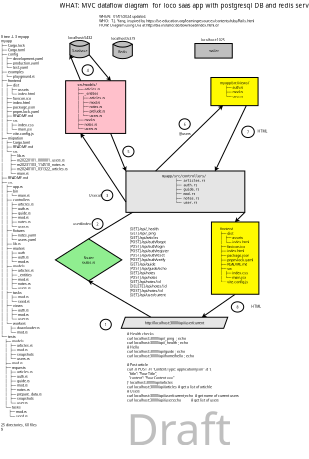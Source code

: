 <?xml version="1.0" encoding="UTF-8"?>
<dia:diagram xmlns:dia="http://www.lysator.liu.se/~alla/dia/">
  <dia:layer name="Background" visible="true" active="true">
    <dia:object type="Standard - Line" version="0" id="O0">
      <dia:attribute name="obj_pos">
        <dia:point val="34.996,59.212"/>
      </dia:attribute>
      <dia:attribute name="obj_bb">
        <dia:rectangle val="23.61,52.55;35.064,59.28"/>
      </dia:attribute>
      <dia:attribute name="conn_endpoints">
        <dia:point val="34.996,59.212"/>
        <dia:point val="23.707,52.62"/>
      </dia:attribute>
      <dia:attribute name="numcp">
        <dia:int val="1"/>
      </dia:attribute>
      <dia:attribute name="end_arrow">
        <dia:enum val="22"/>
      </dia:attribute>
      <dia:attribute name="end_arrow_length">
        <dia:real val="0.5"/>
      </dia:attribute>
      <dia:attribute name="end_arrow_width">
        <dia:real val="0.5"/>
      </dia:attribute>
      <dia:connections>
        <dia:connection handle="0" to="O13" connection="1"/>
        <dia:connection handle="1" to="O5" connection="8"/>
      </dia:connections>
    </dia:object>
    <dia:object type="Standard - Line" version="0" id="O1">
      <dia:attribute name="obj_pos">
        <dia:point val="22.261,16.34"/>
      </dia:attribute>
      <dia:attribute name="obj_bb">
        <dia:rectangle val="20.202,11.544;22.326,16.405"/>
      </dia:attribute>
      <dia:attribute name="conn_endpoints">
        <dia:point val="22.261,16.34"/>
        <dia:point val="20.311,11.647"/>
      </dia:attribute>
      <dia:attribute name="numcp">
        <dia:int val="1"/>
      </dia:attribute>
      <dia:attribute name="end_arrow">
        <dia:enum val="22"/>
      </dia:attribute>
      <dia:attribute name="end_arrow_length">
        <dia:real val="0.5"/>
      </dia:attribute>
      <dia:attribute name="end_arrow_width">
        <dia:real val="0.5"/>
      </dia:attribute>
    </dia:object>
    <dia:object type="Standard - Line" version="0" id="O2">
      <dia:attribute name="obj_pos">
        <dia:point val="23.707,45.008"/>
      </dia:attribute>
      <dia:attribute name="obj_bb">
        <dia:rectangle val="23.638,36.271;38.121,45.077"/>
      </dia:attribute>
      <dia:attribute name="conn_endpoints">
        <dia:point val="23.707,45.008"/>
        <dia:point val="38.025,36.34"/>
      </dia:attribute>
      <dia:attribute name="numcp">
        <dia:int val="1"/>
      </dia:attribute>
      <dia:attribute name="end_arrow">
        <dia:enum val="22"/>
      </dia:attribute>
      <dia:attribute name="end_arrow_length">
        <dia:real val="0.5"/>
      </dia:attribute>
      <dia:attribute name="end_arrow_width">
        <dia:real val="0.5"/>
      </dia:attribute>
      <dia:connections>
        <dia:connection handle="0" to="O5" connection="0"/>
      </dia:connections>
    </dia:object>
    <dia:object type="Flowchart - Box" version="0" id="O3">
      <dia:attribute name="obj_pos">
        <dia:point val="30.475,32.699"/>
      </dia:attribute>
      <dia:attribute name="obj_bb">
        <dia:rectangle val="30.425,32.649;52.075,40.249"/>
      </dia:attribute>
      <dia:attribute name="elem_corner">
        <dia:point val="30.475,32.699"/>
      </dia:attribute>
      <dia:attribute name="elem_width">
        <dia:real val="21.55"/>
      </dia:attribute>
      <dia:attribute name="elem_height">
        <dia:real val="7.5"/>
      </dia:attribute>
      <dia:attribute name="border_width">
        <dia:real val="0.1"/>
      </dia:attribute>
      <dia:attribute name="inner_color">
        <dia:color val="#e5e5e5"/>
      </dia:attribute>
      <dia:attribute name="show_background">
        <dia:boolean val="true"/>
      </dia:attribute>
      <dia:attribute name="padding">
        <dia:real val="0.5"/>
      </dia:attribute>
      <dia:attribute name="text">
        <dia:composite type="text">
          <dia:attribute name="string">
            <dia:string>#myapp/src/controllers/
     ├── articles.rs
 ├── auth.rs
  ├── guide.rs
├── mod.rs
  ├── notes.rs
 └── user.rs
#</dia:string>
          </dia:attribute>
          <dia:attribute name="font">
            <dia:font family="Consolas" style="0" name="Courier"/>
          </dia:attribute>
          <dia:attribute name="height">
            <dia:real val="0.8"/>
          </dia:attribute>
          <dia:attribute name="pos">
            <dia:point val="41.25,33.839"/>
          </dia:attribute>
          <dia:attribute name="color">
            <dia:color val="#000000"/>
          </dia:attribute>
          <dia:attribute name="alignment">
            <dia:enum val="1"/>
          </dia:attribute>
        </dia:composite>
      </dia:attribute>
    </dia:object>
    <dia:object type="Flowchart - Box" version="0" id="O4">
      <dia:attribute name="obj_pos">
        <dia:point val="45.876,15.75"/>
      </dia:attribute>
      <dia:attribute name="obj_bb">
        <dia:rectangle val="45.826,15.7;54.475,20.9"/>
      </dia:attribute>
      <dia:attribute name="elem_corner">
        <dia:point val="45.876,15.75"/>
      </dia:attribute>
      <dia:attribute name="elem_width">
        <dia:real val="8.549"/>
      </dia:attribute>
      <dia:attribute name="elem_height">
        <dia:real val="5.1"/>
      </dia:attribute>
      <dia:attribute name="border_width">
        <dia:real val="0.1"/>
      </dia:attribute>
      <dia:attribute name="inner_color">
        <dia:color val="#fffa00"/>
      </dia:attribute>
      <dia:attribute name="show_background">
        <dia:boolean val="true"/>
      </dia:attribute>
      <dia:attribute name="padding">
        <dia:real val="0.5"/>
      </dia:attribute>
      <dia:attribute name="text">
        <dia:composite type="text">
          <dia:attribute name="string">
            <dia:string>#myapp/src/views/
├── auth.rs
├── mod.rs
└── user.rs
#</dia:string>
          </dia:attribute>
          <dia:attribute name="font">
            <dia:font family="sans" style="0" name="Helvetica"/>
          </dia:attribute>
          <dia:attribute name="height">
            <dia:real val="0.8"/>
          </dia:attribute>
          <dia:attribute name="pos">
            <dia:point val="50.151,16.94"/>
          </dia:attribute>
          <dia:attribute name="color">
            <dia:color val="#000000"/>
          </dia:attribute>
          <dia:attribute name="alignment">
            <dia:enum val="1"/>
          </dia:attribute>
        </dia:composite>
      </dia:attribute>
    </dia:object>
    <dia:object type="Flowchart - Diamond" version="0" id="O5">
      <dia:attribute name="obj_pos">
        <dia:point val="17.689,45.008"/>
      </dia:attribute>
      <dia:attribute name="obj_bb">
        <dia:rectangle val="17.639,44.958;29.775,52.67"/>
      </dia:attribute>
      <dia:attribute name="elem_corner">
        <dia:point val="17.689,45.008"/>
      </dia:attribute>
      <dia:attribute name="elem_width">
        <dia:real val="12.036"/>
      </dia:attribute>
      <dia:attribute name="elem_height">
        <dia:real val="7.611"/>
      </dia:attribute>
      <dia:attribute name="border_width">
        <dia:real val="0.1"/>
      </dia:attribute>
      <dia:attribute name="inner_color">
        <dia:color val="#90ee90"/>
      </dia:attribute>
      <dia:attribute name="show_background">
        <dia:boolean val="true"/>
      </dia:attribute>
      <dia:attribute name="padding">
        <dia:real val="0.354"/>
      </dia:attribute>
      <dia:attribute name="text">
        <dia:composite type="text">
          <dia:attribute name="string">
            <dia:string>#Router
routes.rs#</dia:string>
          </dia:attribute>
          <dia:attribute name="font">
            <dia:font family="sans" style="0" name="Helvetica"/>
          </dia:attribute>
          <dia:attribute name="height">
            <dia:real val="0.8"/>
          </dia:attribute>
          <dia:attribute name="pos">
            <dia:point val="23.707,48.654"/>
          </dia:attribute>
          <dia:attribute name="color">
            <dia:color val="#000000"/>
          </dia:attribute>
          <dia:attribute name="alignment">
            <dia:enum val="1"/>
          </dia:attribute>
        </dia:composite>
      </dia:attribute>
    </dia:object>
    <dia:object type="Standard - Line" version="0" id="O6">
      <dia:attribute name="obj_pos">
        <dia:point val="50.275,55.045"/>
      </dia:attribute>
      <dia:attribute name="obj_bb">
        <dia:rectangle val="44.189,54.975;50.345,59.282"/>
      </dia:attribute>
      <dia:attribute name="conn_endpoints">
        <dia:point val="50.275,55.045"/>
        <dia:point val="44.281,59.212"/>
      </dia:attribute>
      <dia:attribute name="numcp">
        <dia:int val="1"/>
      </dia:attribute>
      <dia:attribute name="end_arrow">
        <dia:enum val="22"/>
      </dia:attribute>
      <dia:attribute name="end_arrow_length">
        <dia:real val="0.5"/>
      </dia:attribute>
      <dia:attribute name="end_arrow_width">
        <dia:real val="0.5"/>
      </dia:attribute>
    </dia:object>
    <dia:object type="Standard - Line" version="0" id="O7">
      <dia:attribute name="obj_pos">
        <dia:point val="35.862,32.699"/>
      </dia:attribute>
      <dia:attribute name="obj_bb">
        <dia:rectangle val="35.792,20.772;48.094,32.77"/>
      </dia:attribute>
      <dia:attribute name="conn_endpoints">
        <dia:point val="35.862,32.699"/>
        <dia:point val="48.014,20.85"/>
      </dia:attribute>
      <dia:attribute name="numcp">
        <dia:int val="1"/>
      </dia:attribute>
      <dia:attribute name="end_arrow">
        <dia:enum val="22"/>
      </dia:attribute>
      <dia:attribute name="end_arrow_length">
        <dia:real val="0.5"/>
      </dia:attribute>
      <dia:attribute name="end_arrow_width">
        <dia:real val="0.5"/>
      </dia:attribute>
      <dia:connections>
        <dia:connection handle="0" to="O3" connection="1"/>
        <dia:connection handle="1" to="O4" connection="12"/>
      </dia:connections>
    </dia:object>
    <dia:object type="Standard - Line" version="0" id="O8">
      <dia:attribute name="obj_pos">
        <dia:point val="52.288,20.85"/>
      </dia:attribute>
      <dia:attribute name="obj_bb">
        <dia:rectangle val="46.557,20.783;52.355,32.8"/>
      </dia:attribute>
      <dia:attribute name="conn_endpoints">
        <dia:point val="52.288,20.85"/>
        <dia:point val="46.638,32.699"/>
      </dia:attribute>
      <dia:attribute name="numcp">
        <dia:int val="1"/>
      </dia:attribute>
      <dia:attribute name="end_arrow">
        <dia:enum val="22"/>
      </dia:attribute>
      <dia:attribute name="end_arrow_length">
        <dia:real val="0.5"/>
      </dia:attribute>
      <dia:attribute name="end_arrow_width">
        <dia:real val="0.5"/>
      </dia:attribute>
      <dia:connections>
        <dia:connection handle="0" to="O4" connection="14"/>
        <dia:connection handle="1" to="O3" connection="3"/>
      </dia:connections>
    </dia:object>
    <dia:object type="Standard - Line" version="0" id="O9">
      <dia:attribute name="obj_pos">
        <dia:point val="30.475,38.324"/>
      </dia:attribute>
      <dia:attribute name="obj_bb">
        <dia:rectangle val="22.192,25.797;30.544,38.394"/>
      </dia:attribute>
      <dia:attribute name="conn_endpoints">
        <dia:point val="30.475,38.324"/>
        <dia:point val="22.261,25.89"/>
      </dia:attribute>
      <dia:attribute name="numcp">
        <dia:int val="1"/>
      </dia:attribute>
      <dia:attribute name="end_arrow">
        <dia:enum val="22"/>
      </dia:attribute>
      <dia:attribute name="end_arrow_length">
        <dia:real val="0.5"/>
      </dia:attribute>
      <dia:attribute name="end_arrow_width">
        <dia:real val="0.5"/>
      </dia:attribute>
      <dia:connections>
        <dia:connection handle="0" to="O3" connection="9"/>
      </dia:connections>
    </dia:object>
    <dia:object type="Flowchart - Ellipse" version="0" id="O10">
      <dia:attribute name="obj_pos">
        <dia:point val="25.8,59.579"/>
      </dia:attribute>
      <dia:attribute name="obj_bb">
        <dia:rectangle val="25.75,59.529;27.872,61.542"/>
      </dia:attribute>
      <dia:attribute name="elem_corner">
        <dia:point val="25.8,59.579"/>
      </dia:attribute>
      <dia:attribute name="elem_width">
        <dia:real val="2.022"/>
      </dia:attribute>
      <dia:attribute name="elem_height">
        <dia:real val="1.913"/>
      </dia:attribute>
      <dia:attribute name="show_background">
        <dia:boolean val="true"/>
      </dia:attribute>
      <dia:attribute name="padding">
        <dia:real val="0.354"/>
      </dia:attribute>
      <dia:attribute name="text">
        <dia:composite type="text">
          <dia:attribute name="string">
            <dia:string>#1#</dia:string>
          </dia:attribute>
          <dia:attribute name="font">
            <dia:font family="sans" style="0" name="Helvetica"/>
          </dia:attribute>
          <dia:attribute name="height">
            <dia:real val="0.8"/>
          </dia:attribute>
          <dia:attribute name="pos">
            <dia:point val="26.811,60.775"/>
          </dia:attribute>
          <dia:attribute name="color">
            <dia:color val="#000000"/>
          </dia:attribute>
          <dia:attribute name="alignment">
            <dia:enum val="1"/>
          </dia:attribute>
        </dia:composite>
      </dia:attribute>
    </dia:object>
    <dia:object type="Flowchart - Ellipse" version="0" id="O11">
      <dia:attribute name="obj_pos">
        <dia:point val="22.533,13.448"/>
      </dia:attribute>
      <dia:attribute name="obj_bb">
        <dia:rectangle val="22.483,13.398;24.605,15.411"/>
      </dia:attribute>
      <dia:attribute name="elem_corner">
        <dia:point val="22.533,13.448"/>
      </dia:attribute>
      <dia:attribute name="elem_width">
        <dia:real val="2.022"/>
      </dia:attribute>
      <dia:attribute name="elem_height">
        <dia:real val="1.913"/>
      </dia:attribute>
      <dia:attribute name="show_background">
        <dia:boolean val="true"/>
      </dia:attribute>
      <dia:attribute name="padding">
        <dia:real val="0.354"/>
      </dia:attribute>
      <dia:attribute name="text">
        <dia:composite type="text">
          <dia:attribute name="string">
            <dia:string>#4#</dia:string>
          </dia:attribute>
          <dia:attribute name="font">
            <dia:font family="sans" style="0" name="Helvetica"/>
          </dia:attribute>
          <dia:attribute name="height">
            <dia:real val="0.8"/>
          </dia:attribute>
          <dia:attribute name="pos">
            <dia:point val="23.544,14.644"/>
          </dia:attribute>
          <dia:attribute name="color">
            <dia:color val="#000000"/>
          </dia:attribute>
          <dia:attribute name="alignment">
            <dia:enum val="1"/>
          </dia:attribute>
        </dia:composite>
      </dia:attribute>
    </dia:object>
    <dia:object type="Flowchart - Ellipse" version="0" id="O12">
      <dia:attribute name="obj_pos">
        <dia:point val="29.911,28.212"/>
      </dia:attribute>
      <dia:attribute name="obj_bb">
        <dia:rectangle val="29.861,28.162;31.983,30.175"/>
      </dia:attribute>
      <dia:attribute name="elem_corner">
        <dia:point val="29.911,28.212"/>
      </dia:attribute>
      <dia:attribute name="elem_width">
        <dia:real val="2.022"/>
      </dia:attribute>
      <dia:attribute name="elem_height">
        <dia:real val="1.913"/>
      </dia:attribute>
      <dia:attribute name="show_background">
        <dia:boolean val="true"/>
      </dia:attribute>
      <dia:attribute name="padding">
        <dia:real val="0.354"/>
      </dia:attribute>
      <dia:attribute name="text">
        <dia:composite type="text">
          <dia:attribute name="string">
            <dia:string>#5#</dia:string>
          </dia:attribute>
          <dia:attribute name="font">
            <dia:font family="sans" style="0" name="Helvetica"/>
          </dia:attribute>
          <dia:attribute name="height">
            <dia:real val="0.8"/>
          </dia:attribute>
          <dia:attribute name="pos">
            <dia:point val="30.922,29.409"/>
          </dia:attribute>
          <dia:attribute name="color">
            <dia:color val="#000000"/>
          </dia:attribute>
          <dia:attribute name="alignment">
            <dia:enum val="1"/>
          </dia:attribute>
        </dia:composite>
      </dia:attribute>
    </dia:object>
    <dia:object type="Flowchart - Parallelogram" version="0" id="O13">
      <dia:attribute name="obj_pos">
        <dia:point val="29.625,59.212"/>
      </dia:attribute>
      <dia:attribute name="obj_bb">
        <dia:rectangle val="29.575,59.162;48.974,61.262"/>
      </dia:attribute>
      <dia:attribute name="elem_corner">
        <dia:point val="29.625,59.212"/>
      </dia:attribute>
      <dia:attribute name="elem_width">
        <dia:real val="19.299"/>
      </dia:attribute>
      <dia:attribute name="elem_height">
        <dia:real val="2"/>
      </dia:attribute>
      <dia:attribute name="border_width">
        <dia:real val="0.1"/>
      </dia:attribute>
      <dia:attribute name="inner_color">
        <dia:color val="#e5e5e5"/>
      </dia:attribute>
      <dia:attribute name="show_background">
        <dia:boolean val="true"/>
      </dia:attribute>
      <dia:attribute name="shear_angle">
        <dia:real val="70"/>
      </dia:attribute>
      <dia:attribute name="padding">
        <dia:real val="0.5"/>
      </dia:attribute>
      <dia:attribute name="text">
        <dia:composite type="text">
          <dia:attribute name="string">
            <dia:string>#http://localhost:3000/api/user/current#</dia:string>
          </dia:attribute>
          <dia:attribute name="font">
            <dia:font family="sans" style="0" name="Helvetica"/>
          </dia:attribute>
          <dia:attribute name="height">
            <dia:real val="0.8"/>
          </dia:attribute>
          <dia:attribute name="pos">
            <dia:point val="39.274,60.452"/>
          </dia:attribute>
          <dia:attribute name="color">
            <dia:color val="#000000"/>
          </dia:attribute>
          <dia:attribute name="alignment">
            <dia:enum val="1"/>
          </dia:attribute>
        </dia:composite>
      </dia:attribute>
    </dia:object>
    <dia:object type="Standard - Line" version="0" id="O14">
      <dia:attribute name="obj_pos">
        <dia:point val="27.704,25.89"/>
      </dia:attribute>
      <dia:attribute name="obj_bb">
        <dia:rectangle val="27.639,25.825;30.589,32.803"/>
      </dia:attribute>
      <dia:attribute name="conn_endpoints">
        <dia:point val="27.704,25.89"/>
        <dia:point val="30.475,32.699"/>
      </dia:attribute>
      <dia:attribute name="numcp">
        <dia:int val="1"/>
      </dia:attribute>
      <dia:attribute name="end_arrow">
        <dia:enum val="22"/>
      </dia:attribute>
      <dia:attribute name="end_arrow_length">
        <dia:real val="0.5"/>
      </dia:attribute>
      <dia:attribute name="end_arrow_width">
        <dia:real val="0.5"/>
      </dia:attribute>
    </dia:object>
    <dia:object type="Standard - Line" version="0" id="O15">
      <dia:attribute name="obj_pos">
        <dia:point val="23.825,11.647"/>
      </dia:attribute>
      <dia:attribute name="obj_bb">
        <dia:rectangle val="23.755,11.577;27.775,16.426"/>
      </dia:attribute>
      <dia:attribute name="conn_endpoints">
        <dia:point val="23.825,11.647"/>
        <dia:point val="27.704,16.34"/>
      </dia:attribute>
      <dia:attribute name="numcp">
        <dia:int val="1"/>
      </dia:attribute>
      <dia:attribute name="end_arrow">
        <dia:enum val="22"/>
      </dia:attribute>
      <dia:attribute name="end_arrow_length">
        <dia:real val="0.5"/>
      </dia:attribute>
      <dia:attribute name="end_arrow_width">
        <dia:real val="0.5"/>
      </dia:attribute>
      <dia:connections>
        <dia:connection handle="0" to="O39" connection="12"/>
      </dia:connections>
    </dia:object>
    <dia:object type="Standard - Text" version="1" id="O16">
      <dia:attribute name="obj_pos">
        <dia:point val="25.626,4.925"/>
      </dia:attribute>
      <dia:attribute name="obj_bb">
        <dia:rectangle val="25.626,4.285;53.316,7.457"/>
      </dia:attribute>
      <dia:attribute name="text">
        <dia:composite type="text">
          <dia:attribute name="string">
            <dia:string>#WHEN:  01/01/2024 updated.
WHO:  T.J. Yang, inspired by https://se-education.org/learningresources/contents/ruby/Rails.html
HOW: Diagram using Dia at http://dia-installer.de/download/index.html.en
#</dia:string>
          </dia:attribute>
          <dia:attribute name="font">
            <dia:font family="sans" style="0" name="Helvetica"/>
          </dia:attribute>
          <dia:attribute name="height">
            <dia:real val="0.8"/>
          </dia:attribute>
          <dia:attribute name="pos">
            <dia:point val="25.626,4.925"/>
          </dia:attribute>
          <dia:attribute name="color">
            <dia:color val="#000000"/>
          </dia:attribute>
          <dia:attribute name="alignment">
            <dia:enum val="0"/>
          </dia:attribute>
        </dia:composite>
      </dia:attribute>
      <dia:attribute name="valign">
        <dia:enum val="3"/>
      </dia:attribute>
    </dia:object>
    <dia:group>
      <dia:object type="Flowchart - Ellipse" version="0" id="O17">
        <dia:attribute name="obj_pos">
          <dia:point val="24.349,41.336"/>
        </dia:attribute>
        <dia:attribute name="obj_bb">
          <dia:rectangle val="24.299,41.286;26.37,43.327"/>
        </dia:attribute>
        <dia:attribute name="elem_corner">
          <dia:point val="24.349,41.336"/>
        </dia:attribute>
        <dia:attribute name="elem_width">
          <dia:real val="1.971"/>
        </dia:attribute>
        <dia:attribute name="elem_height">
          <dia:real val="1.941"/>
        </dia:attribute>
        <dia:attribute name="show_background">
          <dia:boolean val="true"/>
        </dia:attribute>
        <dia:attribute name="padding">
          <dia:real val="0.354"/>
        </dia:attribute>
        <dia:attribute name="text">
          <dia:composite type="text">
            <dia:attribute name="string">
              <dia:string>#2#</dia:string>
            </dia:attribute>
            <dia:attribute name="font">
              <dia:font family="sans" style="0" name="Helvetica"/>
            </dia:attribute>
            <dia:attribute name="height">
              <dia:real val="0.8"/>
            </dia:attribute>
            <dia:attribute name="pos">
              <dia:point val="25.334,42.547"/>
            </dia:attribute>
            <dia:attribute name="color">
              <dia:color val="#000000"/>
            </dia:attribute>
            <dia:attribute name="alignment">
              <dia:enum val="1"/>
            </dia:attribute>
          </dia:composite>
        </dia:attribute>
      </dia:object>
      <dia:object type="Standard - Text" version="1" id="O18">
        <dia:attribute name="obj_pos">
          <dia:point val="20.872,42.531"/>
        </dia:attribute>
        <dia:attribute name="obj_bb">
          <dia:rectangle val="20.872,41.891;24.062,42.663"/>
        </dia:attribute>
        <dia:attribute name="text">
          <dia:composite type="text">
            <dia:attribute name="string">
              <dia:string>#user#index#</dia:string>
            </dia:attribute>
            <dia:attribute name="font">
              <dia:font family="sans" style="0" name="Helvetica"/>
            </dia:attribute>
            <dia:attribute name="height">
              <dia:real val="0.8"/>
            </dia:attribute>
            <dia:attribute name="pos">
              <dia:point val="20.872,42.531"/>
            </dia:attribute>
            <dia:attribute name="color">
              <dia:color val="#000000"/>
            </dia:attribute>
            <dia:attribute name="alignment">
              <dia:enum val="0"/>
            </dia:attribute>
          </dia:composite>
        </dia:attribute>
        <dia:attribute name="valign">
          <dia:enum val="3"/>
        </dia:attribute>
      </dia:object>
    </dia:group>
    <dia:object type="Standard - Text" version="1" id="O19">
      <dia:attribute name="obj_pos">
        <dia:point val="7.825,8.576"/>
      </dia:attribute>
      <dia:attribute name="obj_bb">
        <dia:rectangle val="7.825,7.936;20.075,80.708"/>
      </dia:attribute>
      <dia:attribute name="text">
        <dia:composite type="text">
          <dia:attribute name="string">
            <dia:string>#$ tree -L 3 myapp
myapp
├── Cargo.lock
├── Cargo.toml
├── config
│   ├── development.yaml
│   ├── production.yaml
│   └── test.yaml
├── examples
│   └── playground.rs
├── frontend
│   ├── dist
│   │   ├── assets
│   │   └── index.html
│   ├── favicon.ico
│   ├── index.html
│   ├── package.json
│   ├── pnpm-lock.yaml
│   ├── README.md
│   ├── src
│   │   ├── index.css
│   │   └── main.jsx
│   └── vite.config.js
├── migration
│   ├── Cargo.toml
│   ├── README.md
│   └── src
│       ├── lib.rs
│       ├── m20220101_000001_users.rs
│       ├── m20231103_114510_notes.rs
│       ├── m20240101_031322_articles.rs
│       └── main.rs
├── README.md
├── src
│   ├── app.rs
│   ├── bin
│   │   └── main.rs
│   ├── controllers
│   │   ├── articles.rs
│   │   ├── auth.rs
│   │   ├── guide.rs
│   │   ├── mod.rs
│   │   ├── notes.rs
│   │   └── user.rs
│   ├── fixtures
│   │   ├── notes.yaml
│   │   └── users.yaml
│   ├── lib.rs
│   ├── mailers
│   │   ├── auth
│   │   ├── auth.rs
│   │   └── mod.rs
│   ├── models
│   │   ├── articles.rs
│   │   ├── _entities
│   │   ├── mod.rs
│   │   ├── notes.rs
│   │   └── users.rs
│   ├── tasks
│   │   ├── mod.rs
│   │   └── seed.rs
│   ├── views
│   │   ├── auth.rs
│   │   ├── mod.rs
│   │   └── user.rs
│   └── workers
│       ├── downloader.rs
│       └── mod.rs
└── tests
    ├── models
    │   ├── articles.rs
    │   ├── mod.rs
    │   ├── snapshots
    │   └── users.rs
    ├── mod.rs
    ├── requests
    │   ├── articles.rs
    │   ├── auth.rs
    │   ├── guide.rs
    │   ├── mod.rs
    │   ├── notes.rs
    │   ├── prepare_data.rs
    │   ├── snapshots
    │   └── user.rs
    └── tasks
        ├── mod.rs
        └── seed.rs

25 directories, 60 files
$
#</dia:string>
          </dia:attribute>
          <dia:attribute name="font">
            <dia:font family="sans" style="0" name="Helvetica"/>
          </dia:attribute>
          <dia:attribute name="height">
            <dia:real val="0.8"/>
          </dia:attribute>
          <dia:attribute name="pos">
            <dia:point val="7.825,8.576"/>
          </dia:attribute>
          <dia:attribute name="color">
            <dia:color val="#000000"/>
          </dia:attribute>
          <dia:attribute name="alignment">
            <dia:enum val="0"/>
          </dia:attribute>
        </dia:composite>
      </dia:attribute>
      <dia:attribute name="valign">
        <dia:enum val="3"/>
      </dia:attribute>
    </dia:object>
    <dia:object type="Standard - Line" version="0" id="O20">
      <dia:attribute name="obj_pos">
        <dia:point val="52.025,40.199"/>
      </dia:attribute>
      <dia:attribute name="obj_bb">
        <dia:rectangle val="50.196,40.129;52.096,42.024"/>
      </dia:attribute>
      <dia:attribute name="conn_endpoints">
        <dia:point val="52.025,40.199"/>
        <dia:point val="50.275,41.945"/>
      </dia:attribute>
      <dia:attribute name="numcp">
        <dia:int val="1"/>
      </dia:attribute>
      <dia:attribute name="end_arrow">
        <dia:enum val="22"/>
      </dia:attribute>
      <dia:attribute name="end_arrow_length">
        <dia:real val="0.5"/>
      </dia:attribute>
      <dia:attribute name="end_arrow_width">
        <dia:real val="0.5"/>
      </dia:attribute>
      <dia:connections>
        <dia:connection handle="0" to="O3" connection="15"/>
      </dia:connections>
    </dia:object>
    <dia:group>
      <dia:object type="Standard - Text" version="1" id="O21">
        <dia:attribute name="obj_pos">
          <dia:point val="46.689,54.402"/>
        </dia:attribute>
        <dia:attribute name="obj_bb">
          <dia:rectangle val="46.689,53.762;48.306,54.535"/>
        </dia:attribute>
        <dia:attribute name="text">
          <dia:composite type="text">
            <dia:attribute name="string">
              <dia:string>#HTML#</dia:string>
            </dia:attribute>
            <dia:attribute name="font">
              <dia:font family="sans" style="0" name="Helvetica"/>
            </dia:attribute>
            <dia:attribute name="height">
              <dia:real val="0.8"/>
            </dia:attribute>
            <dia:attribute name="pos">
              <dia:point val="46.689,54.402"/>
            </dia:attribute>
            <dia:attribute name="color">
              <dia:color val="#000000"/>
            </dia:attribute>
            <dia:attribute name="alignment">
              <dia:enum val="0"/>
            </dia:attribute>
          </dia:composite>
        </dia:attribute>
        <dia:attribute name="valign">
          <dia:enum val="3"/>
        </dia:attribute>
      </dia:object>
      <dia:object type="Flowchart - Box" version="0" id="O22">
        <dia:attribute name="obj_pos">
          <dia:point val="45.975,41.945"/>
        </dia:attribute>
        <dia:attribute name="obj_bb">
          <dia:rectangle val="45.925,41.895;54.625,55.095"/>
        </dia:attribute>
        <dia:attribute name="elem_corner">
          <dia:point val="45.975,41.945"/>
        </dia:attribute>
        <dia:attribute name="elem_width">
          <dia:real val="8.6"/>
        </dia:attribute>
        <dia:attribute name="elem_height">
          <dia:real val="13.1"/>
        </dia:attribute>
        <dia:attribute name="border_width">
          <dia:real val="0.1"/>
        </dia:attribute>
        <dia:attribute name="inner_color">
          <dia:color val="#fffa00"/>
        </dia:attribute>
        <dia:attribute name="show_background">
          <dia:boolean val="true"/>
        </dia:attribute>
        <dia:attribute name="padding">
          <dia:real val="0.5"/>
        </dia:attribute>
        <dia:attribute name="text">
          <dia:composite type="text">
            <dia:attribute name="string">
              <dia:string>#













#</dia:string>
            </dia:attribute>
            <dia:attribute name="font">
              <dia:font family="sans" style="0" name="Helvetica"/>
            </dia:attribute>
            <dia:attribute name="height">
              <dia:real val="0.8"/>
            </dia:attribute>
            <dia:attribute name="pos">
              <dia:point val="50.275,43.135"/>
            </dia:attribute>
            <dia:attribute name="color">
              <dia:color val="#000000"/>
            </dia:attribute>
            <dia:attribute name="alignment">
              <dia:enum val="1"/>
            </dia:attribute>
          </dia:composite>
        </dia:attribute>
      </dia:object>
      <dia:object type="Standard - Text" version="1" id="O23">
        <dia:attribute name="obj_pos">
          <dia:point val="47.575,43.44"/>
        </dia:attribute>
        <dia:attribute name="obj_bb">
          <dia:rectangle val="47.575,42.8;53.615,53.972"/>
        </dia:attribute>
        <dia:attribute name="text">
          <dia:composite type="text">
            <dia:attribute name="string">
              <dia:string>#frontend
├── dist
│   ├── assets
│   └── index.html
├── favicon.ico
├── index.html
├── package.json
├── pnpm-lock.yaml
├── README.md
├── src
│   ├── index.css
│   └── main.jsx
└── vite.config.js
#</dia:string>
            </dia:attribute>
            <dia:attribute name="font">
              <dia:font family="sans" style="0" name="Helvetica"/>
            </dia:attribute>
            <dia:attribute name="height">
              <dia:real val="0.8"/>
            </dia:attribute>
            <dia:attribute name="pos">
              <dia:point val="47.575,43.44"/>
            </dia:attribute>
            <dia:attribute name="color">
              <dia:color val="#000000"/>
            </dia:attribute>
            <dia:attribute name="alignment">
              <dia:enum val="0"/>
            </dia:attribute>
          </dia:composite>
        </dia:attribute>
        <dia:attribute name="valign">
          <dia:enum val="3"/>
        </dia:attribute>
      </dia:object>
    </dia:group>
    <dia:group>
      <dia:object type="Flowchart - Ellipse" version="0" id="O24">
        <dia:attribute name="obj_pos">
          <dia:point val="51.462,24.567"/>
        </dia:attribute>
        <dia:attribute name="obj_bb">
          <dia:rectangle val="51.412,24.517;53.794,26.689"/>
        </dia:attribute>
        <dia:attribute name="elem_corner">
          <dia:point val="51.462,24.567"/>
        </dia:attribute>
        <dia:attribute name="elem_width">
          <dia:real val="2.282"/>
        </dia:attribute>
        <dia:attribute name="elem_height">
          <dia:real val="2.073"/>
        </dia:attribute>
        <dia:attribute name="show_background">
          <dia:boolean val="true"/>
        </dia:attribute>
        <dia:attribute name="padding">
          <dia:real val="0.354"/>
        </dia:attribute>
        <dia:attribute name="text">
          <dia:composite type="text">
            <dia:attribute name="string">
              <dia:string>#7#</dia:string>
            </dia:attribute>
            <dia:attribute name="font">
              <dia:font family="sans" style="0" name="Helvetica"/>
            </dia:attribute>
            <dia:attribute name="height">
              <dia:real val="0.8"/>
            </dia:attribute>
            <dia:attribute name="pos">
              <dia:point val="52.603,25.843"/>
            </dia:attribute>
            <dia:attribute name="color">
              <dia:color val="#000000"/>
            </dia:attribute>
            <dia:attribute name="alignment">
              <dia:enum val="1"/>
            </dia:attribute>
          </dia:composite>
        </dia:attribute>
      </dia:object>
      <dia:object type="Standard - Text" version="1" id="O25">
        <dia:attribute name="obj_pos">
          <dia:point val="54.316,25.721"/>
        </dia:attribute>
        <dia:attribute name="obj_bb">
          <dia:rectangle val="54.316,25.081;55.933,25.854"/>
        </dia:attribute>
        <dia:attribute name="text">
          <dia:composite type="text">
            <dia:attribute name="string">
              <dia:string>#HTML#</dia:string>
            </dia:attribute>
            <dia:attribute name="font">
              <dia:font family="sans" style="0" name="Helvetica"/>
            </dia:attribute>
            <dia:attribute name="height">
              <dia:real val="0.8"/>
            </dia:attribute>
            <dia:attribute name="pos">
              <dia:point val="54.316,25.721"/>
            </dia:attribute>
            <dia:attribute name="color">
              <dia:color val="#000000"/>
            </dia:attribute>
            <dia:attribute name="alignment">
              <dia:enum val="0"/>
            </dia:attribute>
          </dia:composite>
        </dia:attribute>
        <dia:attribute name="valign">
          <dia:enum val="3"/>
        </dia:attribute>
      </dia:object>
    </dia:group>
    <dia:group>
      <dia:object type="Flowchart - Ellipse" version="0" id="O26">
        <dia:attribute name="obj_pos">
          <dia:point val="40.108,23.239"/>
        </dia:attribute>
        <dia:attribute name="obj_bb">
          <dia:rectangle val="40.058,23.189;42.181,25.202"/>
        </dia:attribute>
        <dia:attribute name="elem_corner">
          <dia:point val="40.108,23.239"/>
        </dia:attribute>
        <dia:attribute name="elem_width">
          <dia:real val="2.022"/>
        </dia:attribute>
        <dia:attribute name="elem_height">
          <dia:real val="1.913"/>
        </dia:attribute>
        <dia:attribute name="show_background">
          <dia:boolean val="true"/>
        </dia:attribute>
        <dia:attribute name="padding">
          <dia:real val="0.354"/>
        </dia:attribute>
        <dia:attribute name="text">
          <dia:composite type="text">
            <dia:attribute name="string">
              <dia:string>#6#</dia:string>
            </dia:attribute>
            <dia:attribute name="font">
              <dia:font family="sans" style="0" name="Helvetica"/>
            </dia:attribute>
            <dia:attribute name="height">
              <dia:real val="0.8"/>
            </dia:attribute>
            <dia:attribute name="pos">
              <dia:point val="41.12,24.436"/>
            </dia:attribute>
            <dia:attribute name="color">
              <dia:color val="#000000"/>
            </dia:attribute>
            <dia:attribute name="alignment">
              <dia:enum val="1"/>
            </dia:attribute>
          </dia:composite>
        </dia:attribute>
      </dia:object>
      <dia:object type="Standard - Text" version="1" id="O27">
        <dia:attribute name="obj_pos">
          <dia:point val="40.082,26.196"/>
        </dia:attribute>
        <dia:attribute name="obj_bb">
          <dia:rectangle val="40.082,25.556;42.159,26.329"/>
        </dia:attribute>
        <dia:attribute name="text">
          <dia:composite type="text">
            <dia:attribute name="string">
              <dia:string>#@users#</dia:string>
            </dia:attribute>
            <dia:attribute name="font">
              <dia:font family="sans" style="0" name="Helvetica"/>
            </dia:attribute>
            <dia:attribute name="height">
              <dia:real val="0.8"/>
            </dia:attribute>
            <dia:attribute name="pos">
              <dia:point val="40.082,26.196"/>
            </dia:attribute>
            <dia:attribute name="color">
              <dia:color val="#000000"/>
            </dia:attribute>
            <dia:attribute name="alignment">
              <dia:enum val="0"/>
            </dia:attribute>
          </dia:composite>
        </dia:attribute>
        <dia:attribute name="valign">
          <dia:enum val="3"/>
        </dia:attribute>
      </dia:object>
    </dia:group>
    <dia:group>
      <dia:object type="Flowchart - Ellipse" version="0" id="O28">
        <dia:attribute name="obj_pos">
          <dia:point val="49.58,56.412"/>
        </dia:attribute>
        <dia:attribute name="obj_bb">
          <dia:rectangle val="49.53,56.362;51.874,58.328"/>
        </dia:attribute>
        <dia:attribute name="elem_corner">
          <dia:point val="49.58,56.412"/>
        </dia:attribute>
        <dia:attribute name="elem_width">
          <dia:real val="2.244"/>
        </dia:attribute>
        <dia:attribute name="elem_height">
          <dia:real val="1.866"/>
        </dia:attribute>
        <dia:attribute name="show_background">
          <dia:boolean val="true"/>
        </dia:attribute>
        <dia:attribute name="padding">
          <dia:real val="0.354"/>
        </dia:attribute>
        <dia:attribute name="text">
          <dia:composite type="text">
            <dia:attribute name="string">
              <dia:string>#8#</dia:string>
            </dia:attribute>
            <dia:attribute name="font">
              <dia:font family="sans" style="0" name="Helvetica"/>
            </dia:attribute>
            <dia:attribute name="height">
              <dia:real val="0.8"/>
            </dia:attribute>
            <dia:attribute name="pos">
              <dia:point val="50.702,57.585"/>
            </dia:attribute>
            <dia:attribute name="color">
              <dia:color val="#000000"/>
            </dia:attribute>
            <dia:attribute name="alignment">
              <dia:enum val="1"/>
            </dia:attribute>
          </dia:composite>
        </dia:attribute>
      </dia:object>
      <dia:object type="Standard - Text" version="1" id="O29">
        <dia:attribute name="obj_pos">
          <dia:point val="53.175,57.49"/>
        </dia:attribute>
        <dia:attribute name="obj_bb">
          <dia:rectangle val="53.175,56.85;54.792,57.623"/>
        </dia:attribute>
        <dia:attribute name="text">
          <dia:composite type="text">
            <dia:attribute name="string">
              <dia:string>#HTML#</dia:string>
            </dia:attribute>
            <dia:attribute name="font">
              <dia:font family="sans" style="0" name="Helvetica"/>
            </dia:attribute>
            <dia:attribute name="height">
              <dia:real val="0.8"/>
            </dia:attribute>
            <dia:attribute name="pos">
              <dia:point val="53.175,57.49"/>
            </dia:attribute>
            <dia:attribute name="color">
              <dia:color val="#000000"/>
            </dia:attribute>
            <dia:attribute name="alignment">
              <dia:enum val="0"/>
            </dia:attribute>
          </dia:composite>
        </dia:attribute>
        <dia:attribute name="valign">
          <dia:enum val="3"/>
        </dia:attribute>
      </dia:object>
    </dia:group>
    <dia:object type="Standard - Text" version="1" id="O30">
      <dia:attribute name="obj_pos">
        <dia:point val="18.45,3.09"/>
      </dia:attribute>
      <dia:attribute name="obj_bb">
        <dia:rectangle val="18.45,1.96;61.34,6.145"/>
      </dia:attribute>
      <dia:attribute name="text">
        <dia:composite type="text">
          <dia:attribute name="string">
            <dia:string>#WHAT: MVC dataflow diagram  for loco saas app with postgresql DB and redis servers

#</dia:string>
          </dia:attribute>
          <dia:attribute name="font">
            <dia:font family="sans" style="0" name="Helvetica"/>
          </dia:attribute>
          <dia:attribute name="height">
            <dia:real val="1.411"/>
          </dia:attribute>
          <dia:attribute name="pos">
            <dia:point val="18.45,3.09"/>
          </dia:attribute>
          <dia:attribute name="color">
            <dia:color val="#000000"/>
          </dia:attribute>
          <dia:attribute name="alignment">
            <dia:enum val="0"/>
          </dia:attribute>
        </dia:composite>
      </dia:attribute>
      <dia:attribute name="valign">
        <dia:enum val="3"/>
      </dia:attribute>
    </dia:object>
    <dia:group>
      <dia:object type="Flowchart - Box" version="0" id="O31">
        <dia:attribute name="obj_pos">
          <dia:point val="19.54,16.34"/>
        </dia:attribute>
        <dia:attribute name="obj_bb">
          <dia:rectangle val="19.49,16.29;30.475,25.94"/>
        </dia:attribute>
        <dia:attribute name="elem_corner">
          <dia:point val="19.54,16.34"/>
        </dia:attribute>
        <dia:attribute name="elem_width">
          <dia:real val="10.885"/>
        </dia:attribute>
        <dia:attribute name="elem_height">
          <dia:real val="9.55"/>
        </dia:attribute>
        <dia:attribute name="border_width">
          <dia:real val="0.1"/>
        </dia:attribute>
        <dia:attribute name="inner_color">
          <dia:color val="#ffc0cb"/>
        </dia:attribute>
        <dia:attribute name="show_background">
          <dia:boolean val="true"/>
        </dia:attribute>
        <dia:attribute name="padding">
          <dia:real val="0.5"/>
        </dia:attribute>
        <dia:attribute name="text">
          <dia:composite type="text">
            <dia:attribute name="string">
              <dia:string>##</dia:string>
            </dia:attribute>
            <dia:attribute name="font">
              <dia:font family="sans" style="0" name="Helvetica"/>
            </dia:attribute>
            <dia:attribute name="height">
              <dia:real val="0.8"/>
            </dia:attribute>
            <dia:attribute name="pos">
              <dia:point val="24.982,21.355"/>
            </dia:attribute>
            <dia:attribute name="color">
              <dia:color val="#000000"/>
            </dia:attribute>
            <dia:attribute name="alignment">
              <dia:enum val="1"/>
            </dia:attribute>
          </dia:composite>
        </dia:attribute>
      </dia:object>
      <dia:object type="Standard - Text" version="1" id="O32">
        <dia:attribute name="obj_pos">
          <dia:point val="30.557,22.917"/>
        </dia:attribute>
        <dia:attribute name="obj_bb">
          <dia:rectangle val="30.557,22.277;30.557,23.05"/>
        </dia:attribute>
        <dia:attribute name="text">
          <dia:composite type="text">
            <dia:attribute name="string">
              <dia:string>##</dia:string>
            </dia:attribute>
            <dia:attribute name="font">
              <dia:font family="sans" style="0" name="Helvetica"/>
            </dia:attribute>
            <dia:attribute name="height">
              <dia:real val="0.8"/>
            </dia:attribute>
            <dia:attribute name="pos">
              <dia:point val="30.557,22.917"/>
            </dia:attribute>
            <dia:attribute name="color">
              <dia:color val="#000000"/>
            </dia:attribute>
            <dia:attribute name="alignment">
              <dia:enum val="0"/>
            </dia:attribute>
          </dia:composite>
        </dia:attribute>
        <dia:attribute name="valign">
          <dia:enum val="3"/>
        </dia:attribute>
      </dia:object>
      <dia:object type="Standard - Text" version="1" id="O33">
        <dia:attribute name="obj_pos">
          <dia:point val="21.675,17.29"/>
        </dia:attribute>
        <dia:attribute name="obj_bb">
          <dia:rectangle val="21.675,16.65;27.115,25.422"/>
        </dia:attribute>
        <dia:attribute name="text">
          <dia:composite type="text">
            <dia:attribute name="string">
              <dia:string>#src/models/
├── articles.rs
├── _entities
│   ├── articles.rs
│   ├── mod.rs
│   ├── notes.rs
│   ├── prelude.rs
│   └── users.rs
├── mod.rs
├── notes.rs
└── users.rs#</dia:string>
            </dia:attribute>
            <dia:attribute name="font">
              <dia:font family="sans" style="0" name="Helvetica"/>
            </dia:attribute>
            <dia:attribute name="height">
              <dia:real val="0.8"/>
            </dia:attribute>
            <dia:attribute name="pos">
              <dia:point val="21.675,17.29"/>
            </dia:attribute>
            <dia:attribute name="color">
              <dia:color val="#000000"/>
            </dia:attribute>
            <dia:attribute name="alignment">
              <dia:enum val="0"/>
            </dia:attribute>
          </dia:composite>
        </dia:attribute>
        <dia:attribute name="valign">
          <dia:enum val="3"/>
        </dia:attribute>
      </dia:object>
    </dia:group>
    <dia:group>
      <dia:object type="Flowchart - Ellipse" version="0" id="O34">
        <dia:attribute name="obj_pos">
          <dia:point val="26.067,36.155"/>
        </dia:attribute>
        <dia:attribute name="obj_bb">
          <dia:rectangle val="26.017,36.105;28.139,38.117"/>
        </dia:attribute>
        <dia:attribute name="elem_corner">
          <dia:point val="26.067,36.155"/>
        </dia:attribute>
        <dia:attribute name="elem_width">
          <dia:real val="2.022"/>
        </dia:attribute>
        <dia:attribute name="elem_height">
          <dia:real val="1.913"/>
        </dia:attribute>
        <dia:attribute name="show_background">
          <dia:boolean val="true"/>
        </dia:attribute>
        <dia:attribute name="padding">
          <dia:real val="0.354"/>
        </dia:attribute>
        <dia:attribute name="text">
          <dia:composite type="text">
            <dia:attribute name="string">
              <dia:string>#3#</dia:string>
            </dia:attribute>
            <dia:attribute name="font">
              <dia:font family="sans" style="0" name="Helvetica"/>
            </dia:attribute>
            <dia:attribute name="height">
              <dia:real val="0.8"/>
            </dia:attribute>
            <dia:attribute name="pos">
              <dia:point val="27.078,37.351"/>
            </dia:attribute>
            <dia:attribute name="color">
              <dia:color val="#000000"/>
            </dia:attribute>
            <dia:attribute name="alignment">
              <dia:enum val="1"/>
            </dia:attribute>
          </dia:composite>
        </dia:attribute>
      </dia:object>
      <dia:object type="Standard - Text" version="1" id="O35">
        <dia:attribute name="obj_pos">
          <dia:point val="23.781,37.352"/>
        </dia:attribute>
        <dia:attribute name="obj_bb">
          <dia:rectangle val="23.781,36.712;25.879,37.484"/>
        </dia:attribute>
        <dia:attribute name="text">
          <dia:composite type="text">
            <dia:attribute name="string">
              <dia:string>#User.all#</dia:string>
            </dia:attribute>
            <dia:attribute name="font">
              <dia:font family="sans" style="0" name="Helvetica"/>
            </dia:attribute>
            <dia:attribute name="height">
              <dia:real val="0.8"/>
            </dia:attribute>
            <dia:attribute name="pos">
              <dia:point val="23.781,37.352"/>
            </dia:attribute>
            <dia:attribute name="color">
              <dia:color val="#000000"/>
            </dia:attribute>
            <dia:attribute name="alignment">
              <dia:enum val="0"/>
            </dia:attribute>
          </dia:composite>
        </dia:attribute>
        <dia:attribute name="valign">
          <dia:enum val="3"/>
        </dia:attribute>
      </dia:object>
    </dia:group>
    <dia:object type="Standard - Text" version="1" id="O36">
      <dia:attribute name="obj_pos">
        <dia:point val="30.575,82.42"/>
      </dia:attribute>
      <dia:attribute name="obj_bb">
        <dia:rectangle val="30.575,74.415;48.305,84.072"/>
      </dia:attribute>
      <dia:attribute name="text">
        <dia:composite type="text">
          <dia:attribute name="string">
            <dia:string>#Draft#</dia:string>
          </dia:attribute>
          <dia:attribute name="font">
            <dia:font family="sans" style="0" name="Helvetica"/>
          </dia:attribute>
          <dia:attribute name="height">
            <dia:real val="10"/>
          </dia:attribute>
          <dia:attribute name="pos">
            <dia:point val="30.575,82.42"/>
          </dia:attribute>
          <dia:attribute name="color">
            <dia:color val="#bfbfbf"/>
          </dia:attribute>
          <dia:attribute name="alignment">
            <dia:enum val="0"/>
          </dia:attribute>
        </dia:composite>
      </dia:attribute>
      <dia:attribute name="valign">
        <dia:enum val="3"/>
      </dia:attribute>
    </dia:object>
    <dia:object type="Standard - Text" version="1" id="O37">
      <dia:attribute name="obj_pos">
        <dia:point val="31.125,43.42"/>
      </dia:attribute>
      <dia:attribute name="obj_bb">
        <dia:rectangle val="31.125,42.78;38.328,56.352"/>
      </dia:attribute>
      <dia:attribute name="text">
        <dia:composite type="text">
          <dia:attribute name="string">
            <dia:string>#[GET] /api/_health
[GET] /api/_ping
[GET] /api/articles
[POST] /api/auth/forgot
[POST] /api/auth/login
[POST] /api/auth/register
[POST] /api/auth/reset
[POST] /api/auth/verify
[GET] /api/guide
[POST] /api/guide/echo
[GET] /api/notes
[POST] /api/notes
[GET] /api/notes/:id
[DELETE] /api/notes/:id
[POST] /api/notes/:id
[GET] /api/user/current
#</dia:string>
          </dia:attribute>
          <dia:attribute name="font">
            <dia:font family="sans" style="0" name="Helvetica"/>
          </dia:attribute>
          <dia:attribute name="height">
            <dia:real val="0.8"/>
          </dia:attribute>
          <dia:attribute name="pos">
            <dia:point val="31.125,43.42"/>
          </dia:attribute>
          <dia:attribute name="color">
            <dia:color val="#000000"/>
          </dia:attribute>
          <dia:attribute name="alignment">
            <dia:enum val="0"/>
          </dia:attribute>
        </dia:composite>
      </dia:attribute>
      <dia:attribute name="valign">
        <dia:enum val="3"/>
      </dia:attribute>
    </dia:object>
    <dia:object type="Standard - Text" version="1" id="O38">
      <dia:attribute name="obj_pos">
        <dia:point val="30.675,62.47"/>
      </dia:attribute>
      <dia:attribute name="obj_bb">
        <dia:rectangle val="30.675,61.83;50.79,75.402"/>
      </dia:attribute>
      <dia:attribute name="text">
        <dia:composite type="text">
          <dia:attribute name="string">
            <dia:string>## Health checks
curl localhost:3000/api/_ping  ; echo
curl localhost:3000/api/_health ; echo
# Hello
curl localhost:3000/api/guide ; echo
curl localhost:3000/api/home/hello ; echo

# Post article
curl -X POST -H "Content-Type: application/json" -d '{
  "title": "Your Title",
  "content": "Your Content xxx"
}' localhost:3000/api/articles
curl localhost:3000/api/articles # get a list of artichle
# Users
curl localhost:3000/api/user/current;echo  # get name of current users
curl localhost:3000/api/user;echo          # get list of users
#</dia:string>
          </dia:attribute>
          <dia:attribute name="font">
            <dia:font family="sans" style="0" name="Helvetica"/>
          </dia:attribute>
          <dia:attribute name="height">
            <dia:real val="0.8"/>
          </dia:attribute>
          <dia:attribute name="pos">
            <dia:point val="30.675,62.47"/>
          </dia:attribute>
          <dia:attribute name="color">
            <dia:color val="#000000"/>
          </dia:attribute>
          <dia:attribute name="alignment">
            <dia:enum val="0"/>
          </dia:attribute>
        </dia:composite>
      </dia:attribute>
      <dia:attribute name="valign">
        <dia:enum val="3"/>
      </dia:attribute>
    </dia:object>
    <dia:group>
      <dia:object type="Flowchart - Magnetic Disk" version="1" id="O39">
        <dia:attribute name="obj_pos">
          <dia:point val="20.311,9.04"/>
        </dia:attribute>
        <dia:attribute name="obj_bb">
          <dia:rectangle val="20.261,8.99;23.875,12.218"/>
        </dia:attribute>
        <dia:attribute name="meta">
          <dia:composite type="dict"/>
        </dia:attribute>
        <dia:attribute name="elem_corner">
          <dia:point val="20.311,9.04"/>
        </dia:attribute>
        <dia:attribute name="elem_width">
          <dia:real val="3.514"/>
        </dia:attribute>
        <dia:attribute name="elem_height">
          <dia:real val="3.128"/>
        </dia:attribute>
        <dia:attribute name="line_width">
          <dia:real val="0.1"/>
        </dia:attribute>
        <dia:attribute name="line_colour">
          <dia:color val="#000000"/>
        </dia:attribute>
        <dia:attribute name="fill_colour">
          <dia:color val="#bfbfbf"/>
        </dia:attribute>
        <dia:attribute name="show_background">
          <dia:boolean val="true"/>
        </dia:attribute>
        <dia:attribute name="line_style">
          <dia:enum val="0"/>
          <dia:real val="1"/>
        </dia:attribute>
        <dia:attribute name="padding">
          <dia:real val="0.1"/>
        </dia:attribute>
        <dia:attribute name="text">
          <dia:composite type="text">
            <dia:attribute name="string">
              <dia:string>#Database#</dia:string>
            </dia:attribute>
            <dia:attribute name="font">
              <dia:font family="sans" style="0" name="Helvetica"/>
            </dia:attribute>
            <dia:attribute name="height">
              <dia:real val="0.8"/>
            </dia:attribute>
            <dia:attribute name="pos">
              <dia:point val="22.068,11.105"/>
            </dia:attribute>
            <dia:attribute name="color">
              <dia:color val="#000000"/>
            </dia:attribute>
            <dia:attribute name="alignment">
              <dia:enum val="1"/>
            </dia:attribute>
          </dia:composite>
        </dia:attribute>
        <dia:attribute name="flip_horizontal">
          <dia:boolean val="false"/>
        </dia:attribute>
        <dia:attribute name="flip_vertical">
          <dia:boolean val="false"/>
        </dia:attribute>
        <dia:attribute name="subscale">
          <dia:real val="1"/>
        </dia:attribute>
      </dia:object>
      <dia:object type="Standard - Text" version="1" id="O40">
        <dia:attribute name="obj_pos">
          <dia:point val="20.025,8.77"/>
        </dia:attribute>
        <dia:attribute name="obj_bb">
          <dia:rectangle val="20.025,8.13;24.13,8.902"/>
        </dia:attribute>
        <dia:attribute name="text">
          <dia:composite type="text">
            <dia:attribute name="string">
              <dia:string>#localhost:5432#</dia:string>
            </dia:attribute>
            <dia:attribute name="font">
              <dia:font family="sans" style="0" name="Helvetica"/>
            </dia:attribute>
            <dia:attribute name="height">
              <dia:real val="0.8"/>
            </dia:attribute>
            <dia:attribute name="pos">
              <dia:point val="20.025,8.77"/>
            </dia:attribute>
            <dia:attribute name="color">
              <dia:color val="#000000"/>
            </dia:attribute>
            <dia:attribute name="alignment">
              <dia:enum val="0"/>
            </dia:attribute>
          </dia:composite>
        </dia:attribute>
        <dia:attribute name="valign">
          <dia:enum val="3"/>
        </dia:attribute>
      </dia:object>
    </dia:group>
    <dia:group>
      <dia:object type="Flowchart - Magnetic Disk" version="1" id="O41">
        <dia:attribute name="obj_pos">
          <dia:point val="28.12,9.2"/>
        </dia:attribute>
        <dia:attribute name="obj_bb">
          <dia:rectangle val="28.07,9.15;31.684,12.378"/>
        </dia:attribute>
        <dia:attribute name="meta">
          <dia:composite type="dict"/>
        </dia:attribute>
        <dia:attribute name="elem_corner">
          <dia:point val="28.12,9.2"/>
        </dia:attribute>
        <dia:attribute name="elem_width">
          <dia:real val="3.514"/>
        </dia:attribute>
        <dia:attribute name="elem_height">
          <dia:real val="3.128"/>
        </dia:attribute>
        <dia:attribute name="line_width">
          <dia:real val="0.1"/>
        </dia:attribute>
        <dia:attribute name="line_colour">
          <dia:color val="#000000"/>
        </dia:attribute>
        <dia:attribute name="fill_colour">
          <dia:color val="#bfbfbf"/>
        </dia:attribute>
        <dia:attribute name="show_background">
          <dia:boolean val="true"/>
        </dia:attribute>
        <dia:attribute name="line_style">
          <dia:enum val="0"/>
          <dia:real val="1"/>
        </dia:attribute>
        <dia:attribute name="padding">
          <dia:real val="0.1"/>
        </dia:attribute>
        <dia:attribute name="text">
          <dia:composite type="text">
            <dia:attribute name="string">
              <dia:string>#Redis#</dia:string>
            </dia:attribute>
            <dia:attribute name="font">
              <dia:font family="sans" style="0" name="Helvetica"/>
            </dia:attribute>
            <dia:attribute name="height">
              <dia:real val="0.8"/>
            </dia:attribute>
            <dia:attribute name="pos">
              <dia:point val="29.877,11.265"/>
            </dia:attribute>
            <dia:attribute name="color">
              <dia:color val="#000000"/>
            </dia:attribute>
            <dia:attribute name="alignment">
              <dia:enum val="1"/>
            </dia:attribute>
          </dia:composite>
        </dia:attribute>
        <dia:attribute name="flip_horizontal">
          <dia:boolean val="false"/>
        </dia:attribute>
        <dia:attribute name="flip_vertical">
          <dia:boolean val="false"/>
        </dia:attribute>
        <dia:attribute name="subscale">
          <dia:real val="1"/>
        </dia:attribute>
      </dia:object>
      <dia:object type="Standard - Text" version="1" id="O42">
        <dia:attribute name="obj_pos">
          <dia:point val="27.825,8.92"/>
        </dia:attribute>
        <dia:attribute name="obj_bb">
          <dia:rectangle val="27.825,8.28;31.93,9.052"/>
        </dia:attribute>
        <dia:attribute name="text">
          <dia:composite type="text">
            <dia:attribute name="string">
              <dia:string>#localhost:6379#</dia:string>
            </dia:attribute>
            <dia:attribute name="font">
              <dia:font family="sans" style="0" name="Helvetica"/>
            </dia:attribute>
            <dia:attribute name="height">
              <dia:real val="0.8"/>
            </dia:attribute>
            <dia:attribute name="pos">
              <dia:point val="27.825,8.92"/>
            </dia:attribute>
            <dia:attribute name="color">
              <dia:color val="#000000"/>
            </dia:attribute>
            <dia:attribute name="alignment">
              <dia:enum val="0"/>
            </dia:attribute>
          </dia:composite>
        </dia:attribute>
        <dia:attribute name="valign">
          <dia:enum val="3"/>
        </dia:attribute>
      </dia:object>
    </dia:group>
    <dia:group>
      <dia:object type="Flowchart - Box" version="0" id="O43">
        <dia:attribute name="obj_pos">
          <dia:point val="42.975,9.59"/>
        </dia:attribute>
        <dia:attribute name="obj_bb">
          <dia:rectangle val="42.925,9.54;49.799,12.28"/>
        </dia:attribute>
        <dia:attribute name="elem_corner">
          <dia:point val="42.975,9.59"/>
        </dia:attribute>
        <dia:attribute name="elem_width">
          <dia:real val="6.774"/>
        </dia:attribute>
        <dia:attribute name="elem_height">
          <dia:real val="2.64"/>
        </dia:attribute>
        <dia:attribute name="border_width">
          <dia:real val="0.1"/>
        </dia:attribute>
        <dia:attribute name="inner_color">
          <dia:color val="#bfbfbf"/>
        </dia:attribute>
        <dia:attribute name="show_background">
          <dia:boolean val="true"/>
        </dia:attribute>
        <dia:attribute name="padding">
          <dia:real val="0.5"/>
        </dia:attribute>
        <dia:attribute name="text">
          <dia:composite type="text">
            <dia:attribute name="string">
              <dia:string>#mailer#</dia:string>
            </dia:attribute>
            <dia:attribute name="font">
              <dia:font family="sans" style="0" name="Helvetica"/>
            </dia:attribute>
            <dia:attribute name="height">
              <dia:real val="0.8"/>
            </dia:attribute>
            <dia:attribute name="pos">
              <dia:point val="46.362,11.15"/>
            </dia:attribute>
            <dia:attribute name="color">
              <dia:color val="#000000"/>
            </dia:attribute>
            <dia:attribute name="alignment">
              <dia:enum val="1"/>
            </dia:attribute>
          </dia:composite>
        </dia:attribute>
      </dia:object>
      <dia:object type="Standard - Text" version="1" id="O44">
        <dia:attribute name="obj_pos">
          <dia:point val="44.025,9.17"/>
        </dia:attribute>
        <dia:attribute name="obj_bb">
          <dia:rectangle val="44.025,8.53;48.13,9.302"/>
        </dia:attribute>
        <dia:attribute name="text">
          <dia:composite type="text">
            <dia:attribute name="string">
              <dia:string>#localhost:1025#</dia:string>
            </dia:attribute>
            <dia:attribute name="font">
              <dia:font family="sans" style="0" name="Helvetica"/>
            </dia:attribute>
            <dia:attribute name="height">
              <dia:real val="0.8"/>
            </dia:attribute>
            <dia:attribute name="pos">
              <dia:point val="44.025,9.17"/>
            </dia:attribute>
            <dia:attribute name="color">
              <dia:color val="#000000"/>
            </dia:attribute>
            <dia:attribute name="alignment">
              <dia:enum val="0"/>
            </dia:attribute>
          </dia:composite>
        </dia:attribute>
        <dia:attribute name="valign">
          <dia:enum val="3"/>
        </dia:attribute>
      </dia:object>
    </dia:group>
  </dia:layer>
</dia:diagram>
